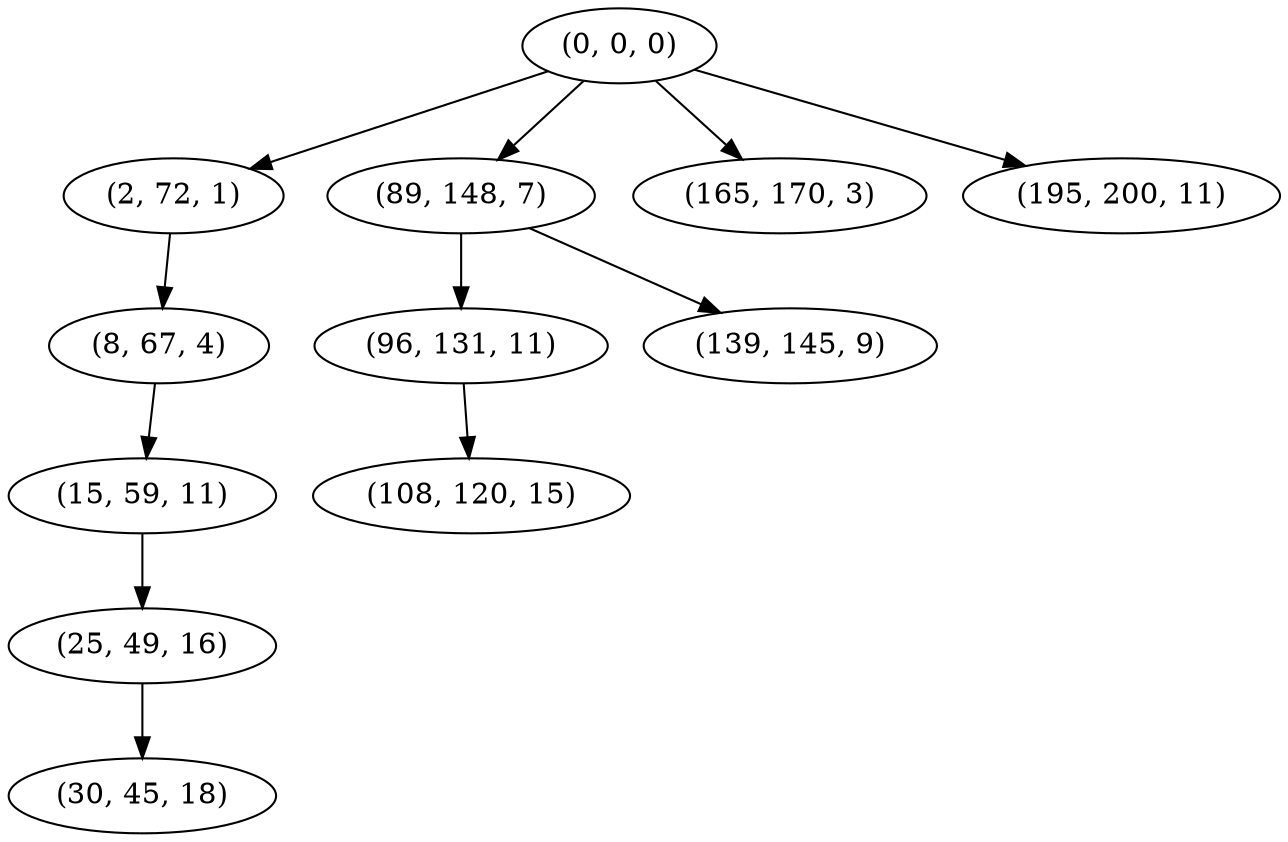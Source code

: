 digraph tree {
    "(0, 0, 0)";
    "(2, 72, 1)";
    "(8, 67, 4)";
    "(15, 59, 11)";
    "(25, 49, 16)";
    "(30, 45, 18)";
    "(89, 148, 7)";
    "(96, 131, 11)";
    "(108, 120, 15)";
    "(139, 145, 9)";
    "(165, 170, 3)";
    "(195, 200, 11)";
    "(0, 0, 0)" -> "(2, 72, 1)";
    "(0, 0, 0)" -> "(89, 148, 7)";
    "(0, 0, 0)" -> "(165, 170, 3)";
    "(0, 0, 0)" -> "(195, 200, 11)";
    "(2, 72, 1)" -> "(8, 67, 4)";
    "(8, 67, 4)" -> "(15, 59, 11)";
    "(15, 59, 11)" -> "(25, 49, 16)";
    "(25, 49, 16)" -> "(30, 45, 18)";
    "(89, 148, 7)" -> "(96, 131, 11)";
    "(89, 148, 7)" -> "(139, 145, 9)";
    "(96, 131, 11)" -> "(108, 120, 15)";
}
